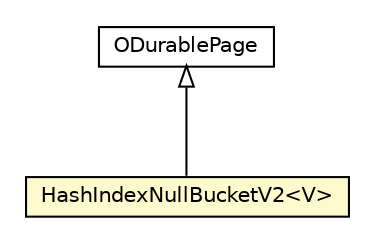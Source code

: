 #!/usr/local/bin/dot
#
# Class diagram 
# Generated by UMLGraph version R5_6-24-gf6e263 (http://www.umlgraph.org/)
#

digraph G {
	edge [fontname="Helvetica",fontsize=10,labelfontname="Helvetica",labelfontsize=10];
	node [fontname="Helvetica",fontsize=10,shape=plaintext];
	nodesep=0.25;
	ranksep=0.5;
	// com.orientechnologies.orient.core.storage.impl.local.paginated.base.ODurablePage
	c1213181 [label=<<table title="com.orientechnologies.orient.core.storage.impl.local.paginated.base.ODurablePage" border="0" cellborder="1" cellspacing="0" cellpadding="2" port="p" href="../../../../impl/local/paginated/base/ODurablePage.html">
		<tr><td><table border="0" cellspacing="0" cellpadding="1">
<tr><td align="center" balign="center"> ODurablePage </td></tr>
		</table></td></tr>
		</table>>, URL="../../../../impl/local/paginated/base/ODurablePage.html", fontname="Helvetica", fontcolor="black", fontsize=10.0];
	// com.orientechnologies.orient.core.storage.index.hashindex.local.v2.HashIndexNullBucketV2<V>
	c1213292 [label=<<table title="com.orientechnologies.orient.core.storage.index.hashindex.local.v2.HashIndexNullBucketV2" border="0" cellborder="1" cellspacing="0" cellpadding="2" port="p" bgcolor="lemonChiffon" href="./HashIndexNullBucketV2.html">
		<tr><td><table border="0" cellspacing="0" cellpadding="1">
<tr><td align="center" balign="center"> HashIndexNullBucketV2&lt;V&gt; </td></tr>
		</table></td></tr>
		</table>>, URL="./HashIndexNullBucketV2.html", fontname="Helvetica", fontcolor="black", fontsize=10.0];
	//com.orientechnologies.orient.core.storage.index.hashindex.local.v2.HashIndexNullBucketV2<V> extends com.orientechnologies.orient.core.storage.impl.local.paginated.base.ODurablePage
	c1213181:p -> c1213292:p [dir=back,arrowtail=empty];
}


